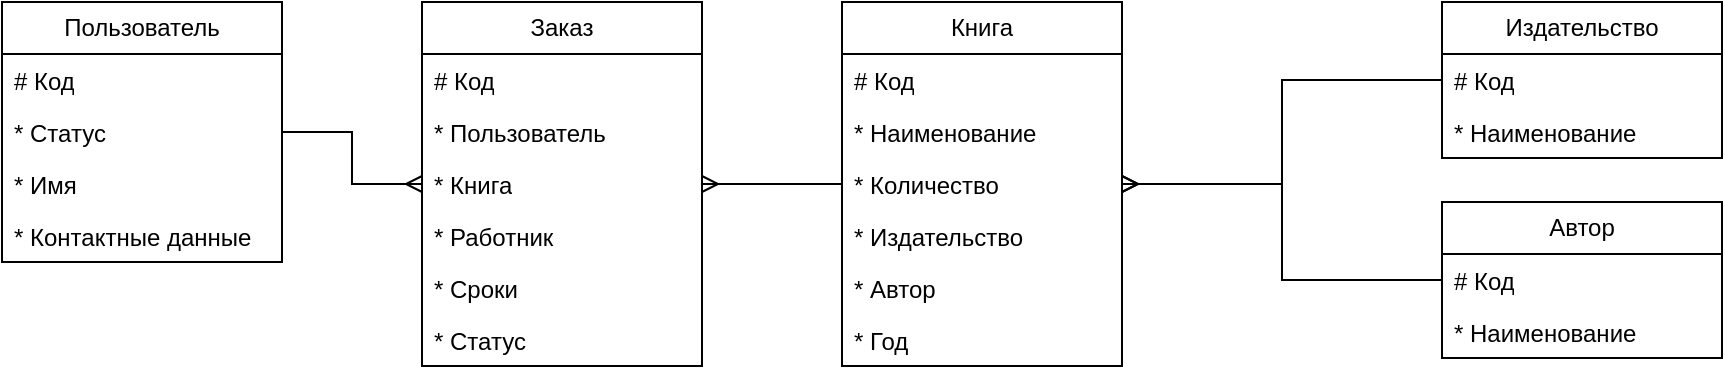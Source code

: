 <mxfile version="22.1.15" type="device">
  <diagram name="Страница — 1" id="Ie6Aw2_3Jwo3IGpIYD-H">
    <mxGraphModel dx="1221" dy="698" grid="1" gridSize="10" guides="1" tooltips="1" connect="1" arrows="1" fold="1" page="1" pageScale="1" pageWidth="1169" pageHeight="827" math="0" shadow="0">
      <root>
        <mxCell id="0" />
        <mxCell id="1" parent="0" />
        <mxCell id="na9GdCw8sfJ-MMvpXMr6-32" value="" style="endArrow=ERmany;html=1;rounded=0;endFill=0;entryX=1;entryY=0.5;entryDx=0;entryDy=0;edgeStyle=orthogonalEdgeStyle;exitX=0;exitY=0.5;exitDx=0;exitDy=0;" edge="1" parent="1" source="na9GdCw8sfJ-MMvpXMr6-34" target="na9GdCw8sfJ-MMvpXMr6-41">
          <mxGeometry width="50" height="50" relative="1" as="geometry">
            <mxPoint x="850" y="262" as="sourcePoint" />
            <mxPoint x="750" y="312" as="targetPoint" />
          </mxGeometry>
        </mxCell>
        <mxCell id="na9GdCw8sfJ-MMvpXMr6-33" value="" style="endArrow=ERmany;html=1;rounded=0;endFill=0;exitX=0;exitY=0.5;exitDx=0;exitDy=0;entryX=1;entryY=0.5;entryDx=0;entryDy=0;edgeStyle=orthogonalEdgeStyle;" edge="1" parent="1" source="na9GdCw8sfJ-MMvpXMr6-38" target="na9GdCw8sfJ-MMvpXMr6-41">
          <mxGeometry width="50" height="50" relative="1" as="geometry">
            <mxPoint x="870" y="352" as="sourcePoint" />
            <mxPoint x="750" y="312" as="targetPoint" />
          </mxGeometry>
        </mxCell>
        <mxCell id="na9GdCw8sfJ-MMvpXMr6-34" value="Издательство" style="swimlane;fontStyle=0;childLayout=stackLayout;horizontal=1;startSize=26;fillColor=none;horizontalStack=0;resizeParent=1;resizeParentMax=0;resizeLast=0;collapsible=1;marginBottom=0;whiteSpace=wrap;html=1;" vertex="1" parent="1">
          <mxGeometry x="870" y="232" width="140" height="78" as="geometry" />
        </mxCell>
        <mxCell id="na9GdCw8sfJ-MMvpXMr6-35" value="# Код" style="text;strokeColor=none;fillColor=none;align=left;verticalAlign=top;spacingLeft=4;spacingRight=4;overflow=hidden;rotatable=0;points=[[0,0.5],[1,0.5]];portConstraint=eastwest;whiteSpace=wrap;html=1;" vertex="1" parent="na9GdCw8sfJ-MMvpXMr6-34">
          <mxGeometry y="26" width="140" height="26" as="geometry" />
        </mxCell>
        <mxCell id="na9GdCw8sfJ-MMvpXMr6-36" value="* Наименование" style="text;strokeColor=none;fillColor=none;align=left;verticalAlign=top;spacingLeft=4;spacingRight=4;overflow=hidden;rotatable=0;points=[[0,0.5],[1,0.5]];portConstraint=eastwest;whiteSpace=wrap;html=1;" vertex="1" parent="na9GdCw8sfJ-MMvpXMr6-34">
          <mxGeometry y="52" width="140" height="26" as="geometry" />
        </mxCell>
        <mxCell id="na9GdCw8sfJ-MMvpXMr6-38" value="Автор" style="swimlane;fontStyle=0;childLayout=stackLayout;horizontal=1;startSize=26;fillColor=none;horizontalStack=0;resizeParent=1;resizeParentMax=0;resizeLast=0;collapsible=1;marginBottom=0;whiteSpace=wrap;html=1;" vertex="1" parent="1">
          <mxGeometry x="870" y="332" width="140" height="78" as="geometry" />
        </mxCell>
        <mxCell id="na9GdCw8sfJ-MMvpXMr6-39" value="# Код" style="text;strokeColor=none;fillColor=none;align=left;verticalAlign=top;spacingLeft=4;spacingRight=4;overflow=hidden;rotatable=0;points=[[0,0.5],[1,0.5]];portConstraint=eastwest;whiteSpace=wrap;html=1;" vertex="1" parent="na9GdCw8sfJ-MMvpXMr6-38">
          <mxGeometry y="26" width="140" height="26" as="geometry" />
        </mxCell>
        <mxCell id="na9GdCw8sfJ-MMvpXMr6-40" value="* Наименование" style="text;strokeColor=none;fillColor=none;align=left;verticalAlign=top;spacingLeft=4;spacingRight=4;overflow=hidden;rotatable=0;points=[[0,0.5],[1,0.5]];portConstraint=eastwest;whiteSpace=wrap;html=1;" vertex="1" parent="na9GdCw8sfJ-MMvpXMr6-38">
          <mxGeometry y="52" width="140" height="26" as="geometry" />
        </mxCell>
        <mxCell id="na9GdCw8sfJ-MMvpXMr6-41" value="Книга" style="swimlane;fontStyle=0;childLayout=stackLayout;horizontal=1;startSize=26;fillColor=none;horizontalStack=0;resizeParent=1;resizeParentMax=0;resizeLast=0;collapsible=1;marginBottom=0;whiteSpace=wrap;html=1;" vertex="1" parent="1">
          <mxGeometry x="570" y="232" width="140" height="182" as="geometry" />
        </mxCell>
        <mxCell id="na9GdCw8sfJ-MMvpXMr6-42" value="# Код" style="text;strokeColor=none;fillColor=none;align=left;verticalAlign=top;spacingLeft=4;spacingRight=4;overflow=hidden;rotatable=0;points=[[0,0.5],[1,0.5]];portConstraint=eastwest;whiteSpace=wrap;html=1;" vertex="1" parent="na9GdCw8sfJ-MMvpXMr6-41">
          <mxGeometry y="26" width="140" height="26" as="geometry" />
        </mxCell>
        <mxCell id="na9GdCw8sfJ-MMvpXMr6-43" value="* Наименование" style="text;strokeColor=none;fillColor=none;align=left;verticalAlign=top;spacingLeft=4;spacingRight=4;overflow=hidden;rotatable=0;points=[[0,0.5],[1,0.5]];portConstraint=eastwest;whiteSpace=wrap;html=1;" vertex="1" parent="na9GdCw8sfJ-MMvpXMr6-41">
          <mxGeometry y="52" width="140" height="26" as="geometry" />
        </mxCell>
        <mxCell id="na9GdCw8sfJ-MMvpXMr6-44" value="* Количество" style="text;strokeColor=none;fillColor=none;align=left;verticalAlign=top;spacingLeft=4;spacingRight=4;overflow=hidden;rotatable=0;points=[[0,0.5],[1,0.5]];portConstraint=eastwest;whiteSpace=wrap;html=1;" vertex="1" parent="na9GdCw8sfJ-MMvpXMr6-41">
          <mxGeometry y="78" width="140" height="26" as="geometry" />
        </mxCell>
        <mxCell id="na9GdCw8sfJ-MMvpXMr6-45" value="* Издательство" style="text;strokeColor=none;fillColor=none;align=left;verticalAlign=top;spacingLeft=4;spacingRight=4;overflow=hidden;rotatable=0;points=[[0,0.5],[1,0.5]];portConstraint=eastwest;whiteSpace=wrap;html=1;" vertex="1" parent="na9GdCw8sfJ-MMvpXMr6-41">
          <mxGeometry y="104" width="140" height="26" as="geometry" />
        </mxCell>
        <mxCell id="na9GdCw8sfJ-MMvpXMr6-46" value="* Автор" style="text;strokeColor=none;fillColor=none;align=left;verticalAlign=top;spacingLeft=4;spacingRight=4;overflow=hidden;rotatable=0;points=[[0,0.5],[1,0.5]];portConstraint=eastwest;whiteSpace=wrap;html=1;" vertex="1" parent="na9GdCw8sfJ-MMvpXMr6-41">
          <mxGeometry y="130" width="140" height="26" as="geometry" />
        </mxCell>
        <mxCell id="na9GdCw8sfJ-MMvpXMr6-48" value="* Год" style="text;strokeColor=none;fillColor=none;align=left;verticalAlign=top;spacingLeft=4;spacingRight=4;overflow=hidden;rotatable=0;points=[[0,0.5],[1,0.5]];portConstraint=eastwest;whiteSpace=wrap;html=1;" vertex="1" parent="na9GdCw8sfJ-MMvpXMr6-41">
          <mxGeometry y="156" width="140" height="26" as="geometry" />
        </mxCell>
        <mxCell id="na9GdCw8sfJ-MMvpXMr6-49" value="Пользователь" style="swimlane;fontStyle=0;childLayout=stackLayout;horizontal=1;startSize=26;fillColor=none;horizontalStack=0;resizeParent=1;resizeParentMax=0;resizeLast=0;collapsible=1;marginBottom=0;whiteSpace=wrap;html=1;" vertex="1" parent="1">
          <mxGeometry x="150" y="232" width="140" height="130" as="geometry" />
        </mxCell>
        <mxCell id="na9GdCw8sfJ-MMvpXMr6-50" value="# Код" style="text;strokeColor=none;fillColor=none;align=left;verticalAlign=top;spacingLeft=4;spacingRight=4;overflow=hidden;rotatable=0;points=[[0,0.5],[1,0.5]];portConstraint=eastwest;whiteSpace=wrap;html=1;" vertex="1" parent="na9GdCw8sfJ-MMvpXMr6-49">
          <mxGeometry y="26" width="140" height="26" as="geometry" />
        </mxCell>
        <mxCell id="na9GdCw8sfJ-MMvpXMr6-51" value="* Статус" style="text;strokeColor=none;fillColor=none;align=left;verticalAlign=top;spacingLeft=4;spacingRight=4;overflow=hidden;rotatable=0;points=[[0,0.5],[1,0.5]];portConstraint=eastwest;whiteSpace=wrap;html=1;" vertex="1" parent="na9GdCw8sfJ-MMvpXMr6-49">
          <mxGeometry y="52" width="140" height="26" as="geometry" />
        </mxCell>
        <mxCell id="na9GdCw8sfJ-MMvpXMr6-52" value="* Имя" style="text;strokeColor=none;fillColor=none;align=left;verticalAlign=top;spacingLeft=4;spacingRight=4;overflow=hidden;rotatable=0;points=[[0,0.5],[1,0.5]];portConstraint=eastwest;whiteSpace=wrap;html=1;" vertex="1" parent="na9GdCw8sfJ-MMvpXMr6-49">
          <mxGeometry y="78" width="140" height="26" as="geometry" />
        </mxCell>
        <mxCell id="na9GdCw8sfJ-MMvpXMr6-53" value="* Контактные данные" style="text;strokeColor=none;fillColor=none;align=left;verticalAlign=top;spacingLeft=4;spacingRight=4;overflow=hidden;rotatable=0;points=[[0,0.5],[1,0.5]];portConstraint=eastwest;whiteSpace=wrap;html=1;" vertex="1" parent="na9GdCw8sfJ-MMvpXMr6-49">
          <mxGeometry y="104" width="140" height="26" as="geometry" />
        </mxCell>
        <mxCell id="na9GdCw8sfJ-MMvpXMr6-56" value="Заказ" style="swimlane;fontStyle=0;childLayout=stackLayout;horizontal=1;startSize=26;fillColor=none;horizontalStack=0;resizeParent=1;resizeParentMax=0;resizeLast=0;collapsible=1;marginBottom=0;whiteSpace=wrap;html=1;" vertex="1" parent="1">
          <mxGeometry x="360" y="232" width="140" height="182" as="geometry" />
        </mxCell>
        <mxCell id="na9GdCw8sfJ-MMvpXMr6-57" value="# Код" style="text;strokeColor=none;fillColor=none;align=left;verticalAlign=top;spacingLeft=4;spacingRight=4;overflow=hidden;rotatable=0;points=[[0,0.5],[1,0.5]];portConstraint=eastwest;whiteSpace=wrap;html=1;" vertex="1" parent="na9GdCw8sfJ-MMvpXMr6-56">
          <mxGeometry y="26" width="140" height="26" as="geometry" />
        </mxCell>
        <mxCell id="na9GdCw8sfJ-MMvpXMr6-58" value="* Пользователь" style="text;strokeColor=none;fillColor=none;align=left;verticalAlign=top;spacingLeft=4;spacingRight=4;overflow=hidden;rotatable=0;points=[[0,0.5],[1,0.5]];portConstraint=eastwest;whiteSpace=wrap;html=1;" vertex="1" parent="na9GdCw8sfJ-MMvpXMr6-56">
          <mxGeometry y="52" width="140" height="26" as="geometry" />
        </mxCell>
        <mxCell id="na9GdCw8sfJ-MMvpXMr6-59" value="* Книга" style="text;strokeColor=none;fillColor=none;align=left;verticalAlign=top;spacingLeft=4;spacingRight=4;overflow=hidden;rotatable=0;points=[[0,0.5],[1,0.5]];portConstraint=eastwest;whiteSpace=wrap;html=1;" vertex="1" parent="na9GdCw8sfJ-MMvpXMr6-56">
          <mxGeometry y="78" width="140" height="26" as="geometry" />
        </mxCell>
        <mxCell id="na9GdCw8sfJ-MMvpXMr6-60" value="* Работник" style="text;strokeColor=none;fillColor=none;align=left;verticalAlign=top;spacingLeft=4;spacingRight=4;overflow=hidden;rotatable=0;points=[[0,0.5],[1,0.5]];portConstraint=eastwest;whiteSpace=wrap;html=1;" vertex="1" parent="na9GdCw8sfJ-MMvpXMr6-56">
          <mxGeometry y="104" width="140" height="26" as="geometry" />
        </mxCell>
        <mxCell id="na9GdCw8sfJ-MMvpXMr6-61" value="* Сроки" style="text;strokeColor=none;fillColor=none;align=left;verticalAlign=top;spacingLeft=4;spacingRight=4;overflow=hidden;rotatable=0;points=[[0,0.5],[1,0.5]];portConstraint=eastwest;whiteSpace=wrap;html=1;" vertex="1" parent="na9GdCw8sfJ-MMvpXMr6-56">
          <mxGeometry y="130" width="140" height="26" as="geometry" />
        </mxCell>
        <mxCell id="na9GdCw8sfJ-MMvpXMr6-62" value="* Статус" style="text;strokeColor=none;fillColor=none;align=left;verticalAlign=top;spacingLeft=4;spacingRight=4;overflow=hidden;rotatable=0;points=[[0,0.5],[1,0.5]];portConstraint=eastwest;whiteSpace=wrap;html=1;" vertex="1" parent="na9GdCw8sfJ-MMvpXMr6-56">
          <mxGeometry y="156" width="140" height="26" as="geometry" />
        </mxCell>
        <mxCell id="na9GdCw8sfJ-MMvpXMr6-63" value="" style="endArrow=ERmany;html=1;rounded=0;endFill=0;entryX=0;entryY=0.5;entryDx=0;entryDy=0;edgeStyle=orthogonalEdgeStyle;exitX=1;exitY=0.5;exitDx=0;exitDy=0;" edge="1" parent="1" source="na9GdCw8sfJ-MMvpXMr6-51" target="na9GdCw8sfJ-MMvpXMr6-59">
          <mxGeometry width="50" height="50" relative="1" as="geometry">
            <mxPoint x="880" y="267" as="sourcePoint" />
            <mxPoint x="720" y="333" as="targetPoint" />
          </mxGeometry>
        </mxCell>
        <mxCell id="na9GdCw8sfJ-MMvpXMr6-64" value="" style="endArrow=ERmany;html=1;rounded=0;endFill=0;entryX=1;entryY=0.5;entryDx=0;entryDy=0;edgeStyle=orthogonalEdgeStyle;exitX=0;exitY=0.5;exitDx=0;exitDy=0;" edge="1" parent="1" source="na9GdCw8sfJ-MMvpXMr6-44" target="na9GdCw8sfJ-MMvpXMr6-59">
          <mxGeometry width="50" height="50" relative="1" as="geometry">
            <mxPoint x="740" y="452" as="sourcePoint" />
            <mxPoint x="600" y="660" as="targetPoint" />
          </mxGeometry>
        </mxCell>
      </root>
    </mxGraphModel>
  </diagram>
</mxfile>
